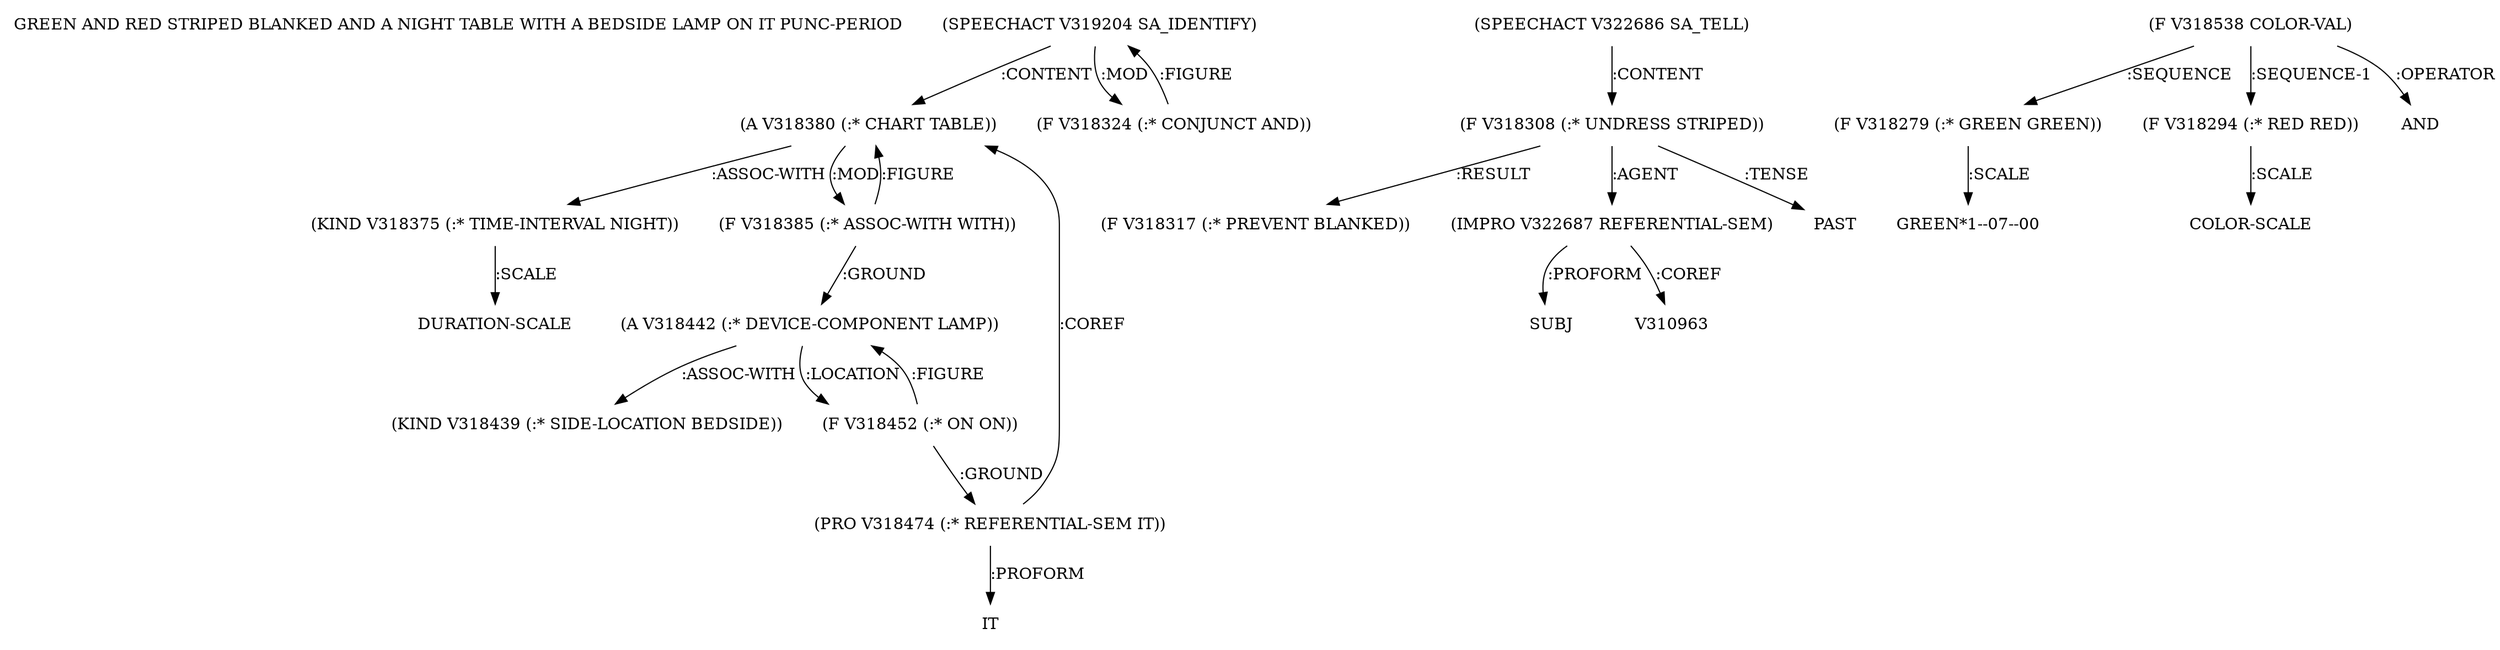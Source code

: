digraph Terms {
  node [shape=none]
  "GREEN AND RED STRIPED BLANKED AND A NIGHT TABLE WITH A BEDSIDE LAMP ON IT PUNC-PERIOD"
  "V319204" [label="(SPEECHACT V319204 SA_IDENTIFY)"]
  "V319204" -> "V318380" [label=":CONTENT"]
  "V319204" -> "V318324" [label=":MOD"]
  "V318324" [label="(F V318324 (:* CONJUNCT AND))"]
  "V318324" -> "V319204" [label=":FIGURE"]
  "V318380" [label="(A V318380 (:* CHART TABLE))"]
  "V318380" -> "V318375" [label=":ASSOC-WITH"]
  "V318380" -> "V318385" [label=":MOD"]
  "V318375" [label="(KIND V318375 (:* TIME-INTERVAL NIGHT))"]
  "V318375" -> "NT327621" [label=":SCALE"]
  "NT327621" [label="DURATION-SCALE"]
  "V318385" [label="(F V318385 (:* ASSOC-WITH WITH))"]
  "V318385" -> "V318442" [label=":GROUND"]
  "V318385" -> "V318380" [label=":FIGURE"]
  "V318442" [label="(A V318442 (:* DEVICE-COMPONENT LAMP))"]
  "V318442" -> "V318439" [label=":ASSOC-WITH"]
  "V318442" -> "V318452" [label=":LOCATION"]
  "V318439" [label="(KIND V318439 (:* SIDE-LOCATION BEDSIDE))"]
  "V318452" [label="(F V318452 (:* ON ON))"]
  "V318452" -> "V318474" [label=":GROUND"]
  "V318452" -> "V318442" [label=":FIGURE"]
  "V318474" [label="(PRO V318474 (:* REFERENTIAL-SEM IT))"]
  "V318474" -> "NT327622" [label=":PROFORM"]
  "NT327622" [label="IT"]
  "V318474" -> "V318380" [label=":COREF"]
  "V322686" [label="(SPEECHACT V322686 SA_TELL)"]
  "V322686" -> "V318308" [label=":CONTENT"]
  "V318308" [label="(F V318308 (:* UNDRESS STRIPED))"]
  "V318308" -> "V318317" [label=":RESULT"]
  "V318308" -> "V322687" [label=":AGENT"]
  "V318308" -> "NT327623" [label=":TENSE"]
  "NT327623" [label="PAST"]
  "V322687" [label="(IMPRO V322687 REFERENTIAL-SEM)"]
  "V322687" -> "NT327624" [label=":PROFORM"]
  "NT327624" [label="SUBJ"]
  "V322687" -> "V310963" [label=":COREF"]
  "V318317" [label="(F V318317 (:* PREVENT BLANKED))"]
  "V318538" [label="(F V318538 COLOR-VAL)"]
  "V318538" -> "V318279" [label=":SEQUENCE"]
  "V318538" -> "V318294" [label=":SEQUENCE-1"]
  "V318538" -> "NT327625" [label=":OPERATOR"]
  "NT327625" [label="AND"]
  "V318279" [label="(F V318279 (:* GREEN GREEN))"]
  "V318279" -> "NT327626" [label=":SCALE"]
  "NT327626" [label="GREEN*1--07--00"]
  "V318294" [label="(F V318294 (:* RED RED))"]
  "V318294" -> "NT327627" [label=":SCALE"]
  "NT327627" [label="COLOR-SCALE"]
}
